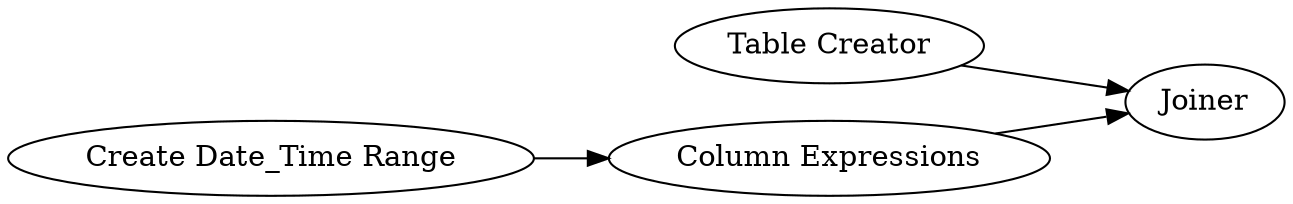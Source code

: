 digraph {
	392 -> 393
	391 -> 393
	390 -> 391
	391 [label="Column Expressions"]
	392 [label="Table Creator"]
	390 [label="Create Date_Time Range"]
	393 [label=Joiner]
	rankdir=LR
}
